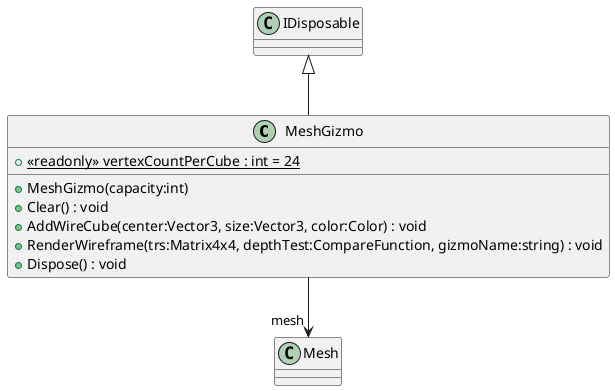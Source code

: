 @startuml
class MeshGizmo {
    + {static} <<readonly>> vertexCountPerCube : int = 24
    + MeshGizmo(capacity:int)
    + Clear() : void
    + AddWireCube(center:Vector3, size:Vector3, color:Color) : void
    + RenderWireframe(trs:Matrix4x4, depthTest:CompareFunction, gizmoName:string) : void
    + Dispose() : void
}
IDisposable <|-- MeshGizmo
MeshGizmo --> "mesh" Mesh
@enduml
